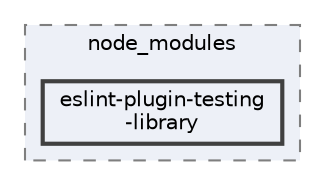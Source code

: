 digraph "pkiclassroomrescheduler/src/main/frontend/node_modules/eslint-plugin-testing-library"
{
 // LATEX_PDF_SIZE
  bgcolor="transparent";
  edge [fontname=Helvetica,fontsize=10,labelfontname=Helvetica,labelfontsize=10];
  node [fontname=Helvetica,fontsize=10,shape=box,height=0.2,width=0.4];
  compound=true
  subgraph clusterdir_72953eda66ccb3a2722c28e1c3e6c23b {
    graph [ bgcolor="#edf0f7", pencolor="grey50", label="node_modules", fontname=Helvetica,fontsize=10 style="filled,dashed", URL="dir_72953eda66ccb3a2722c28e1c3e6c23b.html",tooltip=""]
  dir_ced347b883a85628b4312a3bb121b327 [label="eslint-plugin-testing\l-library", fillcolor="#edf0f7", color="grey25", style="filled,bold", URL="dir_ced347b883a85628b4312a3bb121b327.html",tooltip=""];
  }
}
